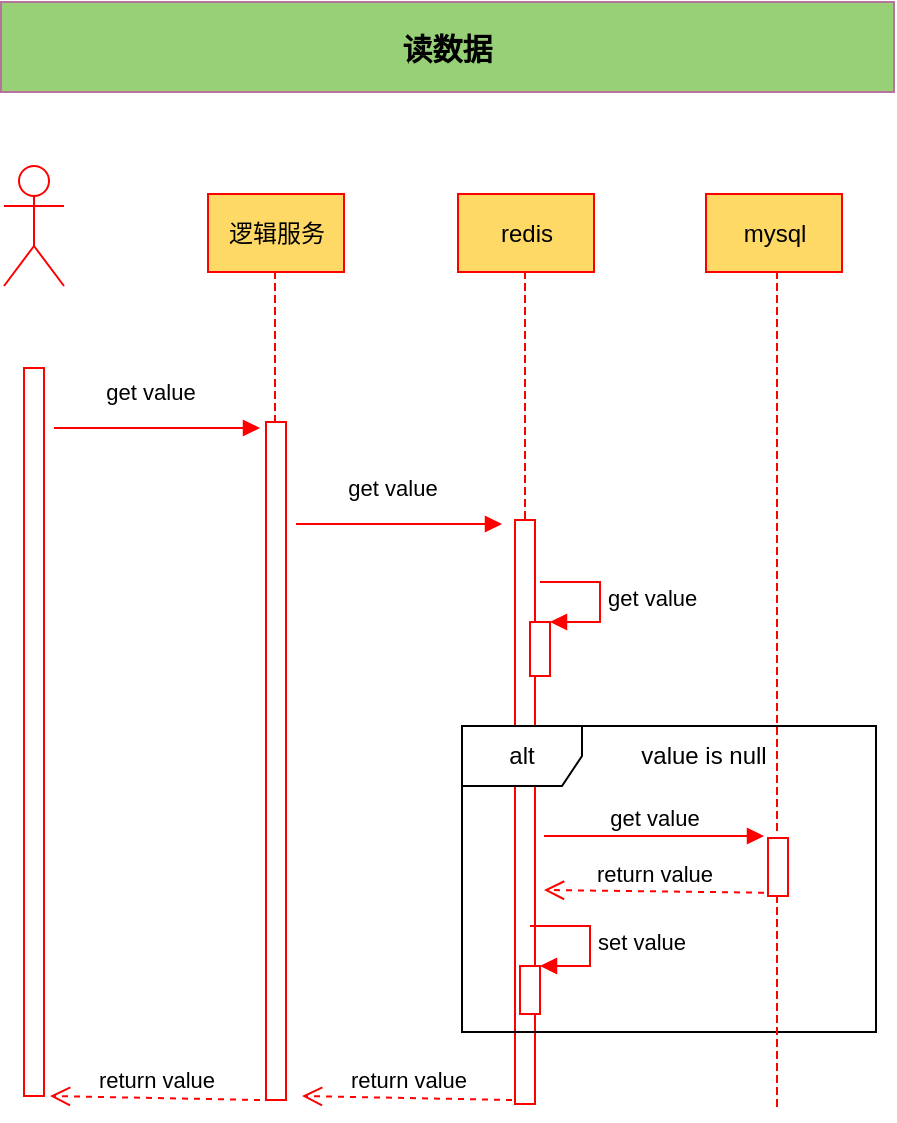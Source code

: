 <mxfile version="20.0.1" type="github">
  <diagram id="mMxJj-c8VBn48qBRDS8L" name="Page-1">
    <mxGraphModel dx="1422" dy="762" grid="0" gridSize="10" guides="1" tooltips="1" connect="1" arrows="1" fold="1" page="1" pageScale="1" pageWidth="827" pageHeight="1169" math="0" shadow="0">
      <root>
        <mxCell id="0" />
        <mxCell id="1" parent="0" />
        <mxCell id="z6KhFCeTX4yOgjB6BVxA-1" value="" style="shape=umlActor;verticalLabelPosition=bottom;verticalAlign=top;html=1;strokeColor=#FF0000;" parent="1" vertex="1">
          <mxGeometry x="163" y="190" width="30" height="60" as="geometry" />
        </mxCell>
        <mxCell id="z6KhFCeTX4yOgjB6BVxA-2" value="" style="html=1;points=[];perimeter=orthogonalPerimeter;strokeColor=#FF0000;shadow=0;" parent="1" vertex="1">
          <mxGeometry x="173" y="291" width="10" height="364" as="geometry" />
        </mxCell>
        <mxCell id="z6KhFCeTX4yOgjB6BVxA-3" value="" style="html=1;points=[];perimeter=orthogonalPerimeter;strokeColor=#FF0000;" parent="1" vertex="1">
          <mxGeometry x="294" y="318" width="10" height="339" as="geometry" />
        </mxCell>
        <mxCell id="z6KhFCeTX4yOgjB6BVxA-4" value="" style="html=1;points=[];perimeter=orthogonalPerimeter;strokeColor=#FF0000;" parent="1" vertex="1">
          <mxGeometry x="418.5" y="367" width="10" height="292" as="geometry" />
        </mxCell>
        <mxCell id="z6KhFCeTX4yOgjB6BVxA-6" value="逻辑服务" style="html=1;strokeColor=#FF0000;fillColor=#FFD966;" parent="1" vertex="1">
          <mxGeometry x="265" y="204" width="68" height="39" as="geometry" />
        </mxCell>
        <mxCell id="z6KhFCeTX4yOgjB6BVxA-7" value="redis" style="html=1;strokeColor=#FF0000;fillColor=#FFD966;" parent="1" vertex="1">
          <mxGeometry x="390" y="204" width="68" height="39" as="geometry" />
        </mxCell>
        <mxCell id="z6KhFCeTX4yOgjB6BVxA-16" value="" style="html=1;points=[];perimeter=orthogonalPerimeter;shadow=0;strokeColor=#FF0000;" parent="1" vertex="1">
          <mxGeometry x="426" y="418" width="10" height="27" as="geometry" />
        </mxCell>
        <mxCell id="z6KhFCeTX4yOgjB6BVxA-17" value="get value" style="edgeStyle=orthogonalEdgeStyle;html=1;align=left;spacingLeft=2;endArrow=block;rounded=0;entryX=1;entryY=0;elbow=vertical;strokeColor=#FF0000;" parent="1" target="z6KhFCeTX4yOgjB6BVxA-16" edge="1">
          <mxGeometry relative="1" as="geometry">
            <mxPoint x="431" y="398" as="sourcePoint" />
            <Array as="points">
              <mxPoint x="461" y="398" />
            </Array>
          </mxGeometry>
        </mxCell>
        <mxCell id="z6KhFCeTX4yOgjB6BVxA-18" value="alt" style="shape=umlFrame;whiteSpace=wrap;html=1;shadow=0;strokeColor=#000000;" parent="1" vertex="1">
          <mxGeometry x="392" y="470" width="207" height="153" as="geometry" />
        </mxCell>
        <mxCell id="6Fqfc0VOmwdHo4DhHVjG-14" value="get value" style="html=1;verticalAlign=bottom;endArrow=block;rounded=0;strokeColor=#FF0000;" edge="1" parent="1">
          <mxGeometry x="-0.068" y="9" width="80" relative="1" as="geometry">
            <mxPoint x="188" y="321" as="sourcePoint" />
            <mxPoint x="291" y="321" as="targetPoint" />
            <mxPoint as="offset" />
          </mxGeometry>
        </mxCell>
        <mxCell id="6Fqfc0VOmwdHo4DhHVjG-15" value="get value" style="html=1;verticalAlign=bottom;endArrow=block;rounded=0;strokeColor=#FF0000;" edge="1" parent="1">
          <mxGeometry x="-0.068" y="9" width="80" relative="1" as="geometry">
            <mxPoint x="309" y="369" as="sourcePoint" />
            <mxPoint x="412" y="369" as="targetPoint" />
            <mxPoint as="offset" />
          </mxGeometry>
        </mxCell>
        <mxCell id="6Fqfc0VOmwdHo4DhHVjG-16" value="" style="html=1;points=[];perimeter=orthogonalPerimeter;strokeColor=#FF0000;" vertex="1" parent="1">
          <mxGeometry x="545" y="526" width="10" height="29" as="geometry" />
        </mxCell>
        <mxCell id="6Fqfc0VOmwdHo4DhHVjG-17" value="get value" style="html=1;verticalAlign=bottom;endArrow=block;entryX=0;entryY=0;rounded=0;strokeColor=#FF0000;" edge="1" parent="1">
          <mxGeometry relative="1" as="geometry">
            <mxPoint x="433" y="525" as="sourcePoint" />
            <mxPoint x="543" y="525" as="targetPoint" />
          </mxGeometry>
        </mxCell>
        <mxCell id="6Fqfc0VOmwdHo4DhHVjG-18" value="return value" style="html=1;verticalAlign=bottom;endArrow=open;dashed=1;endSize=8;exitX=0;exitY=0.95;rounded=0;strokeColor=#FF0000;" edge="1" parent="1">
          <mxGeometry relative="1" as="geometry">
            <mxPoint x="433" y="552" as="targetPoint" />
            <mxPoint x="543" y="553.35" as="sourcePoint" />
          </mxGeometry>
        </mxCell>
        <mxCell id="6Fqfc0VOmwdHo4DhHVjG-19" value="" style="html=1;points=[];perimeter=orthogonalPerimeter;strokeColor=#FF0000;" vertex="1" parent="1">
          <mxGeometry x="421" y="590" width="10" height="24" as="geometry" />
        </mxCell>
        <mxCell id="6Fqfc0VOmwdHo4DhHVjG-20" value="set value" style="edgeStyle=orthogonalEdgeStyle;html=1;align=left;spacingLeft=2;endArrow=block;rounded=0;entryX=1;entryY=0;strokeColor=#FF0000;" edge="1" target="6Fqfc0VOmwdHo4DhHVjG-19" parent="1">
          <mxGeometry relative="1" as="geometry">
            <mxPoint x="426" y="570" as="sourcePoint" />
            <Array as="points">
              <mxPoint x="456" y="570" />
            </Array>
          </mxGeometry>
        </mxCell>
        <mxCell id="6Fqfc0VOmwdHo4DhHVjG-21" value="return value" style="html=1;verticalAlign=bottom;endArrow=open;dashed=1;endSize=8;rounded=0;strokeColor=#FF0000;" edge="1" parent="1">
          <mxGeometry relative="1" as="geometry">
            <mxPoint x="417" y="657" as="sourcePoint" />
            <mxPoint x="312" y="655" as="targetPoint" />
          </mxGeometry>
        </mxCell>
        <mxCell id="6Fqfc0VOmwdHo4DhHVjG-22" value="value is null" style="text;align=center;fontStyle=0;verticalAlign=middle;spacingLeft=3;spacingRight=3;strokeColor=none;rotatable=0;points=[[0,0.5],[1,0.5]];portConstraint=eastwest;" vertex="1" parent="1">
          <mxGeometry x="473" y="471" width="80" height="26" as="geometry" />
        </mxCell>
        <mxCell id="6Fqfc0VOmwdHo4DhHVjG-29" value="mysql" style="html=1;strokeColor=#FF0000;fillColor=#FFD966;" vertex="1" parent="1">
          <mxGeometry x="514" y="204" width="68" height="39" as="geometry" />
        </mxCell>
        <mxCell id="6Fqfc0VOmwdHo4DhHVjG-32" value="" style="shape=partialRectangle;fillColor=none;align=left;verticalAlign=middle;strokeColor=none;spacingLeft=34;rotatable=0;points=[[0,0.5],[1,0.5]];portConstraint=eastwest;dropTarget=0;" vertex="1" parent="1">
          <mxGeometry x="548.5" y="243" width="3" height="281" as="geometry" />
        </mxCell>
        <mxCell id="6Fqfc0VOmwdHo4DhHVjG-33" value="" style="shape=partialRectangle;top=0;left=0;bottom=0;fillColor=none;stokeWidth=1;dashed=1;align=left;verticalAlign=middle;spacingLeft=4;spacingRight=4;overflow=hidden;rotatable=0;points=[];portConstraint=eastwest;part=1;strokeColor=#FF0000;" vertex="1" connectable="0" parent="6Fqfc0VOmwdHo4DhHVjG-32">
          <mxGeometry width="1" height="281" as="geometry" />
        </mxCell>
        <mxCell id="6Fqfc0VOmwdHo4DhHVjG-34" value="" style="shape=partialRectangle;fillColor=none;align=left;verticalAlign=middle;strokeColor=none;spacingLeft=34;rotatable=0;points=[[0,0.5],[1,0.5]];portConstraint=eastwest;dropTarget=0;" vertex="1" parent="1">
          <mxGeometry x="548.5" y="555" width="3" height="108" as="geometry" />
        </mxCell>
        <mxCell id="6Fqfc0VOmwdHo4DhHVjG-35" value="" style="shape=partialRectangle;top=0;left=0;bottom=0;fillColor=none;stokeWidth=1;dashed=1;align=left;verticalAlign=middle;spacingLeft=4;spacingRight=4;overflow=hidden;rotatable=0;points=[];portConstraint=eastwest;part=1;strokeColor=#FF0000;" vertex="1" connectable="0" parent="6Fqfc0VOmwdHo4DhHVjG-34">
          <mxGeometry width="1" height="108" as="geometry" />
        </mxCell>
        <mxCell id="6Fqfc0VOmwdHo4DhHVjG-36" value="" style="shape=partialRectangle;fillColor=none;align=left;verticalAlign=middle;strokeColor=none;spacingLeft=34;rotatable=0;points=[[0,0.5],[1,0.5]];portConstraint=eastwest;dropTarget=0;" vertex="1" parent="1">
          <mxGeometry x="422.5" y="243" width="3" height="123" as="geometry" />
        </mxCell>
        <mxCell id="6Fqfc0VOmwdHo4DhHVjG-37" value="" style="shape=partialRectangle;top=0;left=0;bottom=0;fillColor=none;stokeWidth=1;dashed=1;align=left;verticalAlign=middle;spacingLeft=4;spacingRight=4;overflow=hidden;rotatable=0;points=[];portConstraint=eastwest;part=1;strokeColor=#FF0000;" vertex="1" connectable="0" parent="6Fqfc0VOmwdHo4DhHVjG-36">
          <mxGeometry width="1" height="123.0" as="geometry" />
        </mxCell>
        <mxCell id="6Fqfc0VOmwdHo4DhHVjG-38" value="" style="shape=partialRectangle;fillColor=none;align=left;verticalAlign=middle;strokeColor=none;spacingLeft=34;rotatable=0;points=[[0,0.5],[1,0.5]];portConstraint=eastwest;dropTarget=0;" vertex="1" parent="1">
          <mxGeometry x="297.5" y="243" width="3" height="76" as="geometry" />
        </mxCell>
        <mxCell id="6Fqfc0VOmwdHo4DhHVjG-39" value="" style="shape=partialRectangle;top=0;left=0;bottom=0;fillColor=none;stokeWidth=1;dashed=1;align=left;verticalAlign=middle;spacingLeft=4;spacingRight=4;overflow=hidden;rotatable=0;points=[];portConstraint=eastwest;part=1;strokeColor=#FF0000;" vertex="1" connectable="0" parent="6Fqfc0VOmwdHo4DhHVjG-38">
          <mxGeometry width="1" height="76.0" as="geometry" />
        </mxCell>
        <mxCell id="6Fqfc0VOmwdHo4DhHVjG-42" value="return value" style="html=1;verticalAlign=bottom;endArrow=open;dashed=1;endSize=8;rounded=0;strokeColor=#FF0000;" edge="1" parent="1">
          <mxGeometry relative="1" as="geometry">
            <mxPoint x="291" y="657" as="sourcePoint" />
            <mxPoint x="186" y="655" as="targetPoint" />
          </mxGeometry>
        </mxCell>
        <mxCell id="6Fqfc0VOmwdHo4DhHVjG-43" value="读数据" style="text;align=center;fontStyle=1;verticalAlign=middle;spacingLeft=3;spacingRight=3;strokeColor=#B5739D;rotatable=0;points=[[0,0.5],[1,0.5]];portConstraint=eastwest;fillColor=#97D077;fontSize=15;" vertex="1" parent="1">
          <mxGeometry x="161.5" y="108" width="446.5" height="45" as="geometry" />
        </mxCell>
      </root>
    </mxGraphModel>
  </diagram>
</mxfile>
